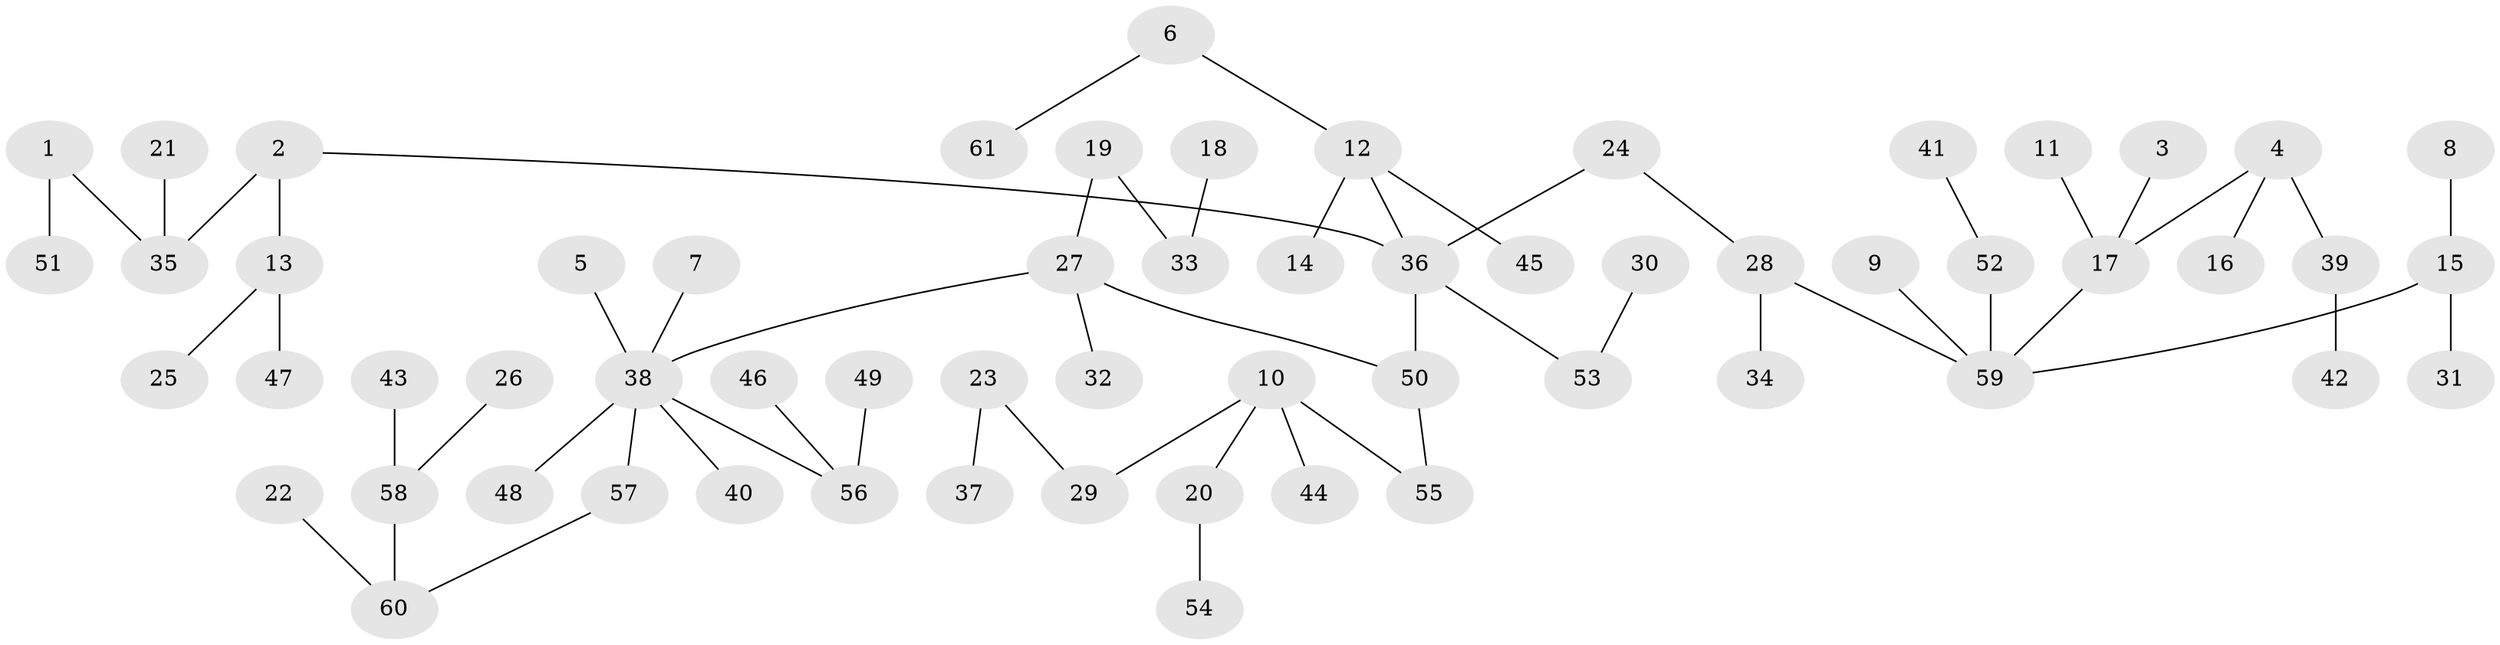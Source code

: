// original degree distribution, {2: 0.18181818181818182, 5: 0.049586776859504134, 3: 0.14049586776859505, 6: 0.008264462809917356, 7: 0.008264462809917356, 4: 0.05785123966942149, 1: 0.5454545454545454, 8: 0.008264462809917356}
// Generated by graph-tools (version 1.1) at 2025/02/03/09/25 03:02:31]
// undirected, 61 vertices, 60 edges
graph export_dot {
graph [start="1"]
  node [color=gray90,style=filled];
  1;
  2;
  3;
  4;
  5;
  6;
  7;
  8;
  9;
  10;
  11;
  12;
  13;
  14;
  15;
  16;
  17;
  18;
  19;
  20;
  21;
  22;
  23;
  24;
  25;
  26;
  27;
  28;
  29;
  30;
  31;
  32;
  33;
  34;
  35;
  36;
  37;
  38;
  39;
  40;
  41;
  42;
  43;
  44;
  45;
  46;
  47;
  48;
  49;
  50;
  51;
  52;
  53;
  54;
  55;
  56;
  57;
  58;
  59;
  60;
  61;
  1 -- 35 [weight=1.0];
  1 -- 51 [weight=1.0];
  2 -- 13 [weight=1.0];
  2 -- 35 [weight=1.0];
  2 -- 36 [weight=1.0];
  3 -- 17 [weight=1.0];
  4 -- 16 [weight=1.0];
  4 -- 17 [weight=1.0];
  4 -- 39 [weight=1.0];
  5 -- 38 [weight=1.0];
  6 -- 12 [weight=1.0];
  6 -- 61 [weight=1.0];
  7 -- 38 [weight=1.0];
  8 -- 15 [weight=1.0];
  9 -- 59 [weight=1.0];
  10 -- 20 [weight=1.0];
  10 -- 29 [weight=1.0];
  10 -- 44 [weight=1.0];
  10 -- 55 [weight=1.0];
  11 -- 17 [weight=1.0];
  12 -- 14 [weight=1.0];
  12 -- 36 [weight=1.0];
  12 -- 45 [weight=1.0];
  13 -- 25 [weight=1.0];
  13 -- 47 [weight=1.0];
  15 -- 31 [weight=1.0];
  15 -- 59 [weight=1.0];
  17 -- 59 [weight=1.0];
  18 -- 33 [weight=1.0];
  19 -- 27 [weight=1.0];
  19 -- 33 [weight=1.0];
  20 -- 54 [weight=1.0];
  21 -- 35 [weight=1.0];
  22 -- 60 [weight=1.0];
  23 -- 29 [weight=1.0];
  23 -- 37 [weight=1.0];
  24 -- 28 [weight=1.0];
  24 -- 36 [weight=1.0];
  26 -- 58 [weight=1.0];
  27 -- 32 [weight=1.0];
  27 -- 38 [weight=1.0];
  27 -- 50 [weight=1.0];
  28 -- 34 [weight=1.0];
  28 -- 59 [weight=1.0];
  30 -- 53 [weight=1.0];
  36 -- 50 [weight=1.0];
  36 -- 53 [weight=1.0];
  38 -- 40 [weight=1.0];
  38 -- 48 [weight=1.0];
  38 -- 56 [weight=1.0];
  38 -- 57 [weight=1.0];
  39 -- 42 [weight=1.0];
  41 -- 52 [weight=1.0];
  43 -- 58 [weight=1.0];
  46 -- 56 [weight=1.0];
  49 -- 56 [weight=1.0];
  50 -- 55 [weight=1.0];
  52 -- 59 [weight=1.0];
  57 -- 60 [weight=1.0];
  58 -- 60 [weight=1.0];
}
